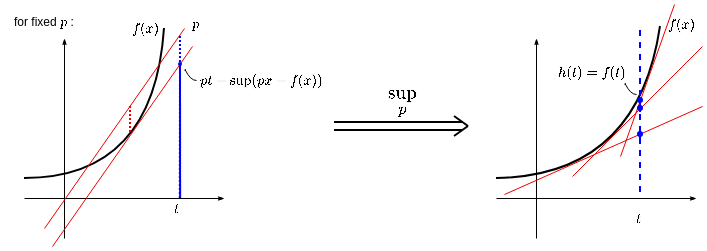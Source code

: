 <mxfile version="24.0.7" type="github">
  <diagram name="第 1 页" id="iIBfwILoBA9SZZn_XmiC">
    <mxGraphModel dx="509" dy="302" grid="1" gridSize="1" guides="1" tooltips="1" connect="1" arrows="1" fold="1" page="1" pageScale="1" pageWidth="827" pageHeight="1169" math="1" shadow="0">
      <root>
        <mxCell id="0" />
        <mxCell id="1" parent="0" />
        <mxCell id="3udgqtMcVVsxMA6aK2dI-1" value="" style="endArrow=classicThin;html=1;rounded=0;endSize=2;endFill=1;strokeWidth=0.5;" edge="1" parent="1">
          <mxGeometry width="50" height="50" relative="1" as="geometry">
            <mxPoint x="20" y="100" as="sourcePoint" />
            <mxPoint x="120" y="100" as="targetPoint" />
          </mxGeometry>
        </mxCell>
        <mxCell id="3udgqtMcVVsxMA6aK2dI-2" value="" style="endArrow=classicThin;html=1;rounded=0;endSize=2;endFill=1;strokeWidth=0.5;" edge="1" parent="1">
          <mxGeometry width="50" height="50" relative="1" as="geometry">
            <mxPoint x="40" y="120" as="sourcePoint" />
            <mxPoint x="40" y="20" as="targetPoint" />
          </mxGeometry>
        </mxCell>
        <mxCell id="3udgqtMcVVsxMA6aK2dI-3" value="" style="curved=1;endArrow=none;html=1;rounded=0;endFill=0;" edge="1" parent="1">
          <mxGeometry width="50" height="50" relative="1" as="geometry">
            <mxPoint x="20" y="90" as="sourcePoint" />
            <mxPoint x="90" y="15" as="targetPoint" />
            <Array as="points">
              <mxPoint x="85" y="90" />
            </Array>
          </mxGeometry>
        </mxCell>
        <mxCell id="3udgqtMcVVsxMA6aK2dI-4" value="" style="endArrow=none;html=1;rounded=0;strokeWidth=0.5;strokeColor=#EE0000;" edge="1" parent="1">
          <mxGeometry width="50" height="50" relative="1" as="geometry">
            <mxPoint x="30" y="115" as="sourcePoint" />
            <mxPoint x="100" y="15" as="targetPoint" />
          </mxGeometry>
        </mxCell>
        <mxCell id="3udgqtMcVVsxMA6aK2dI-6" value="" style="endArrow=none;html=1;rounded=0;strokeColor=#EE0000;dashed=1;dashPattern=1 1;" edge="1" parent="1">
          <mxGeometry width="50" height="50" relative="1" as="geometry">
            <mxPoint x="73" y="67" as="sourcePoint" />
            <mxPoint x="73" y="53" as="targetPoint" />
          </mxGeometry>
        </mxCell>
        <mxCell id="3udgqtMcVVsxMA6aK2dI-7" value="&lt;font style=&quot;font-size: 6px;&quot;&gt;$$f(x)$$&lt;/font&gt;" style="text;html=1;align=center;verticalAlign=middle;whiteSpace=wrap;rounded=0;" vertex="1" parent="1">
          <mxGeometry x="70" y="9" width="21" height="12" as="geometry" />
        </mxCell>
        <mxCell id="3udgqtMcVVsxMA6aK2dI-8" value="&lt;font style=&quot;font-size: 6px;&quot;&gt;$$p$$&lt;/font&gt;" style="text;html=1;align=center;verticalAlign=middle;whiteSpace=wrap;rounded=0;" vertex="1" parent="1">
          <mxGeometry x="100" y="7" width="11" height="12" as="geometry" />
        </mxCell>
        <mxCell id="3udgqtMcVVsxMA6aK2dI-9" value="&lt;font style=&quot;font-size: 6px;&quot;&gt;for fixed \(p\) :&lt;/font&gt;" style="text;html=1;align=center;verticalAlign=middle;whiteSpace=wrap;rounded=0;" vertex="1" parent="1">
          <mxGeometry x="8" y="1" width="44" height="18" as="geometry" />
        </mxCell>
        <mxCell id="3udgqtMcVVsxMA6aK2dI-10" value="" style="endArrow=none;html=1;rounded=0;strokeWidth=0.5;strokeColor=#EE0000;" edge="1" parent="1">
          <mxGeometry width="50" height="50" relative="1" as="geometry">
            <mxPoint x="34" y="124" as="sourcePoint" />
            <mxPoint x="104" y="24" as="targetPoint" />
          </mxGeometry>
        </mxCell>
        <mxCell id="3udgqtMcVVsxMA6aK2dI-11" value="&lt;font style=&quot;font-size: 6px;&quot;&gt;$$t$$&lt;/font&gt;" style="text;html=1;align=center;verticalAlign=middle;whiteSpace=wrap;rounded=0;" vertex="1" parent="1">
          <mxGeometry x="91" y="101" width="11" height="10" as="geometry" />
        </mxCell>
        <mxCell id="3udgqtMcVVsxMA6aK2dI-12" value="" style="endArrow=none;html=1;rounded=0;strokeColor=#0000FF;dashed=1;dashPattern=1 1;exitX=0.627;exitY=-0.1;exitDx=0;exitDy=0;exitPerimeter=0;" edge="1" parent="1" source="3udgqtMcVVsxMA6aK2dI-11">
          <mxGeometry width="50" height="50" relative="1" as="geometry">
            <mxPoint x="97" y="101" as="sourcePoint" />
            <mxPoint x="98" y="18" as="targetPoint" />
          </mxGeometry>
        </mxCell>
        <mxCell id="3udgqtMcVVsxMA6aK2dI-15" value="" style="endArrow=oval;html=1;rounded=0;strokeColor=#0000FF;exitX=0.642;exitY=-0.1;exitDx=0;exitDy=0;exitPerimeter=0;startArrow=none;startFill=0;endFill=1;startSize=3;endSize=1;" edge="1" parent="1" source="3udgqtMcVVsxMA6aK2dI-11">
          <mxGeometry width="50" height="50" relative="1" as="geometry">
            <mxPoint x="100" y="102" as="sourcePoint" />
            <mxPoint x="98" y="33" as="targetPoint" />
          </mxGeometry>
        </mxCell>
        <mxCell id="3udgqtMcVVsxMA6aK2dI-16" value="&lt;font style=&quot;font-size: 6px;&quot;&gt;$$p t-\sup (p x-f(x))$$&lt;/font&gt;" style="text;html=1;align=center;verticalAlign=middle;whiteSpace=wrap;rounded=0;" vertex="1" parent="1">
          <mxGeometry x="102" y="35" width="73" height="12" as="geometry" />
        </mxCell>
        <mxCell id="3udgqtMcVVsxMA6aK2dI-17" value="" style="curved=1;endArrow=classic;html=1;rounded=0;endSize=0;strokeWidth=0.5;" edge="1" parent="1">
          <mxGeometry width="50" height="50" relative="1" as="geometry">
            <mxPoint x="106" y="41" as="sourcePoint" />
            <mxPoint x="100" y="35" as="targetPoint" />
            <Array as="points">
              <mxPoint x="103" y="41" />
            </Array>
          </mxGeometry>
        </mxCell>
        <mxCell id="3udgqtMcVVsxMA6aK2dI-18" value="" style="endArrow=classic;html=1;rounded=0;shape=link;" edge="1" parent="1">
          <mxGeometry width="50" height="50" relative="1" as="geometry">
            <mxPoint x="175" y="64" as="sourcePoint" />
            <mxPoint x="239" y="64" as="targetPoint" />
          </mxGeometry>
        </mxCell>
        <mxCell id="3udgqtMcVVsxMA6aK2dI-19" value="" style="endArrow=none;html=1;rounded=0;" edge="1" parent="1">
          <mxGeometry width="50" height="50" relative="1" as="geometry">
            <mxPoint x="235" y="59" as="sourcePoint" />
            <mxPoint x="242" y="64" as="targetPoint" />
          </mxGeometry>
        </mxCell>
        <mxCell id="3udgqtMcVVsxMA6aK2dI-20" value="" style="endArrow=none;html=1;rounded=0;" edge="1" parent="1">
          <mxGeometry width="50" height="50" relative="1" as="geometry">
            <mxPoint x="235" y="69" as="sourcePoint" />
            <mxPoint x="242" y="64" as="targetPoint" />
          </mxGeometry>
        </mxCell>
        <mxCell id="3udgqtMcVVsxMA6aK2dI-21" value="&lt;font style=&quot;font-size: 8px;&quot;&gt;$$\sup_p$$&lt;/font&gt;" style="text;html=1;align=center;verticalAlign=middle;whiteSpace=wrap;rounded=0;" vertex="1" parent="1">
          <mxGeometry x="179" y="36" width="60" height="30" as="geometry" />
        </mxCell>
        <mxCell id="3udgqtMcVVsxMA6aK2dI-22" value="" style="endArrow=classicThin;html=1;rounded=0;endSize=2;endFill=1;strokeWidth=0.5;" edge="1" parent="1">
          <mxGeometry width="50" height="50" relative="1" as="geometry">
            <mxPoint x="256" y="100" as="sourcePoint" />
            <mxPoint x="356" y="100" as="targetPoint" />
          </mxGeometry>
        </mxCell>
        <mxCell id="3udgqtMcVVsxMA6aK2dI-23" value="" style="endArrow=classicThin;html=1;rounded=0;endSize=2;endFill=1;strokeWidth=0.5;" edge="1" parent="1">
          <mxGeometry width="50" height="50" relative="1" as="geometry">
            <mxPoint x="276" y="120" as="sourcePoint" />
            <mxPoint x="276" y="20" as="targetPoint" />
          </mxGeometry>
        </mxCell>
        <mxCell id="3udgqtMcVVsxMA6aK2dI-24" value="" style="curved=1;endArrow=none;html=1;rounded=0;endFill=0;" edge="1" parent="1">
          <mxGeometry width="50" height="50" relative="1" as="geometry">
            <mxPoint x="256" y="90" as="sourcePoint" />
            <mxPoint x="338" y="14" as="targetPoint" />
            <Array as="points">
              <mxPoint x="327" y="89" />
            </Array>
          </mxGeometry>
        </mxCell>
        <mxCell id="3udgqtMcVVsxMA6aK2dI-30" value="" style="endArrow=none;html=1;rounded=0;strokeWidth=0.5;strokeColor=#EE0000;" edge="1" parent="1">
          <mxGeometry width="50" height="50" relative="1" as="geometry">
            <mxPoint x="260" y="98" as="sourcePoint" />
            <mxPoint x="359" y="54" as="targetPoint" />
          </mxGeometry>
        </mxCell>
        <mxCell id="3udgqtMcVVsxMA6aK2dI-31" value="&lt;font style=&quot;font-size: 6px;&quot;&gt;$$t$$&lt;/font&gt;" style="text;html=1;align=center;verticalAlign=middle;whiteSpace=wrap;rounded=0;" vertex="1" parent="1">
          <mxGeometry x="322" y="106" width="11" height="10" as="geometry" />
        </mxCell>
        <mxCell id="3udgqtMcVVsxMA6aK2dI-33" value="" style="endArrow=none;html=1;rounded=0;strokeColor=#0000FF;startArrow=none;startFill=0;endFill=0;startSize=3;endSize=1;dashed=1;strokeWidth=1;" edge="1" parent="1">
          <mxGeometry width="50" height="50" relative="1" as="geometry">
            <mxPoint x="328" y="16" as="sourcePoint" />
            <mxPoint x="328" y="100" as="targetPoint" />
          </mxGeometry>
        </mxCell>
        <mxCell id="3udgqtMcVVsxMA6aK2dI-36" value="&lt;font style=&quot;font-size: 6px;&quot;&gt;$$f(x)$$&lt;/font&gt;" style="text;html=1;align=center;verticalAlign=middle;whiteSpace=wrap;rounded=0;" vertex="1" parent="1">
          <mxGeometry x="338" y="7" width="21" height="12" as="geometry" />
        </mxCell>
        <mxCell id="3udgqtMcVVsxMA6aK2dI-37" value="" style="endArrow=none;html=1;rounded=0;startArrow=oval;startFill=1;startSize=2;strokeColor=#0000FF;" edge="1" parent="1">
          <mxGeometry width="50" height="50" relative="1" as="geometry">
            <mxPoint x="328" y="68" as="sourcePoint" />
            <mxPoint x="328" y="70" as="targetPoint" />
          </mxGeometry>
        </mxCell>
        <mxCell id="3udgqtMcVVsxMA6aK2dI-39" value="" style="endArrow=none;html=1;rounded=0;strokeWidth=0.5;strokeColor=#EE0000;" edge="1" parent="1">
          <mxGeometry width="50" height="50" relative="1" as="geometry">
            <mxPoint x="294" y="89" as="sourcePoint" />
            <mxPoint x="359" y="24" as="targetPoint" />
          </mxGeometry>
        </mxCell>
        <mxCell id="3udgqtMcVVsxMA6aK2dI-40" value="" style="endArrow=none;html=1;rounded=0;strokeWidth=0.5;strokeColor=#EE0000;" edge="1" parent="1">
          <mxGeometry width="50" height="50" relative="1" as="geometry">
            <mxPoint x="318" y="79" as="sourcePoint" />
            <mxPoint x="345" y="3" as="targetPoint" />
          </mxGeometry>
        </mxCell>
        <mxCell id="3udgqtMcVVsxMA6aK2dI-38" value="" style="endArrow=none;html=1;rounded=0;startArrow=oval;startFill=1;startSize=2;strokeColor=#0000FF;" edge="1" parent="1">
          <mxGeometry width="50" height="50" relative="1" as="geometry">
            <mxPoint x="328" y="55" as="sourcePoint" />
            <mxPoint x="328" y="57" as="targetPoint" />
          </mxGeometry>
        </mxCell>
        <mxCell id="3udgqtMcVVsxMA6aK2dI-41" value="" style="endArrow=none;html=1;rounded=0;startArrow=oval;startFill=1;startSize=2;strokeColor=#0000FF;" edge="1" parent="1">
          <mxGeometry width="50" height="50" relative="1" as="geometry">
            <mxPoint x="328" y="51" as="sourcePoint" />
            <mxPoint x="328" y="53" as="targetPoint" />
          </mxGeometry>
        </mxCell>
        <mxCell id="3udgqtMcVVsxMA6aK2dI-42" value="" style="curved=1;endArrow=classic;html=1;rounded=0;endSize=0;strokeWidth=0.5;" edge="1" parent="1">
          <mxGeometry width="50" height="50" relative="1" as="geometry">
            <mxPoint x="326" y="48" as="sourcePoint" />
            <mxPoint x="320" y="42" as="targetPoint" />
            <Array as="points">
              <mxPoint x="323" y="48" />
            </Array>
          </mxGeometry>
        </mxCell>
        <mxCell id="3udgqtMcVVsxMA6aK2dI-43" value="&lt;font style=&quot;font-size: 6px;&quot;&gt;$$h(t)=f(t)$$&lt;/font&gt;" style="text;html=1;align=center;verticalAlign=middle;whiteSpace=wrap;rounded=0;" vertex="1" parent="1">
          <mxGeometry x="293" y="31" width="21" height="12" as="geometry" />
        </mxCell>
      </root>
    </mxGraphModel>
  </diagram>
</mxfile>
